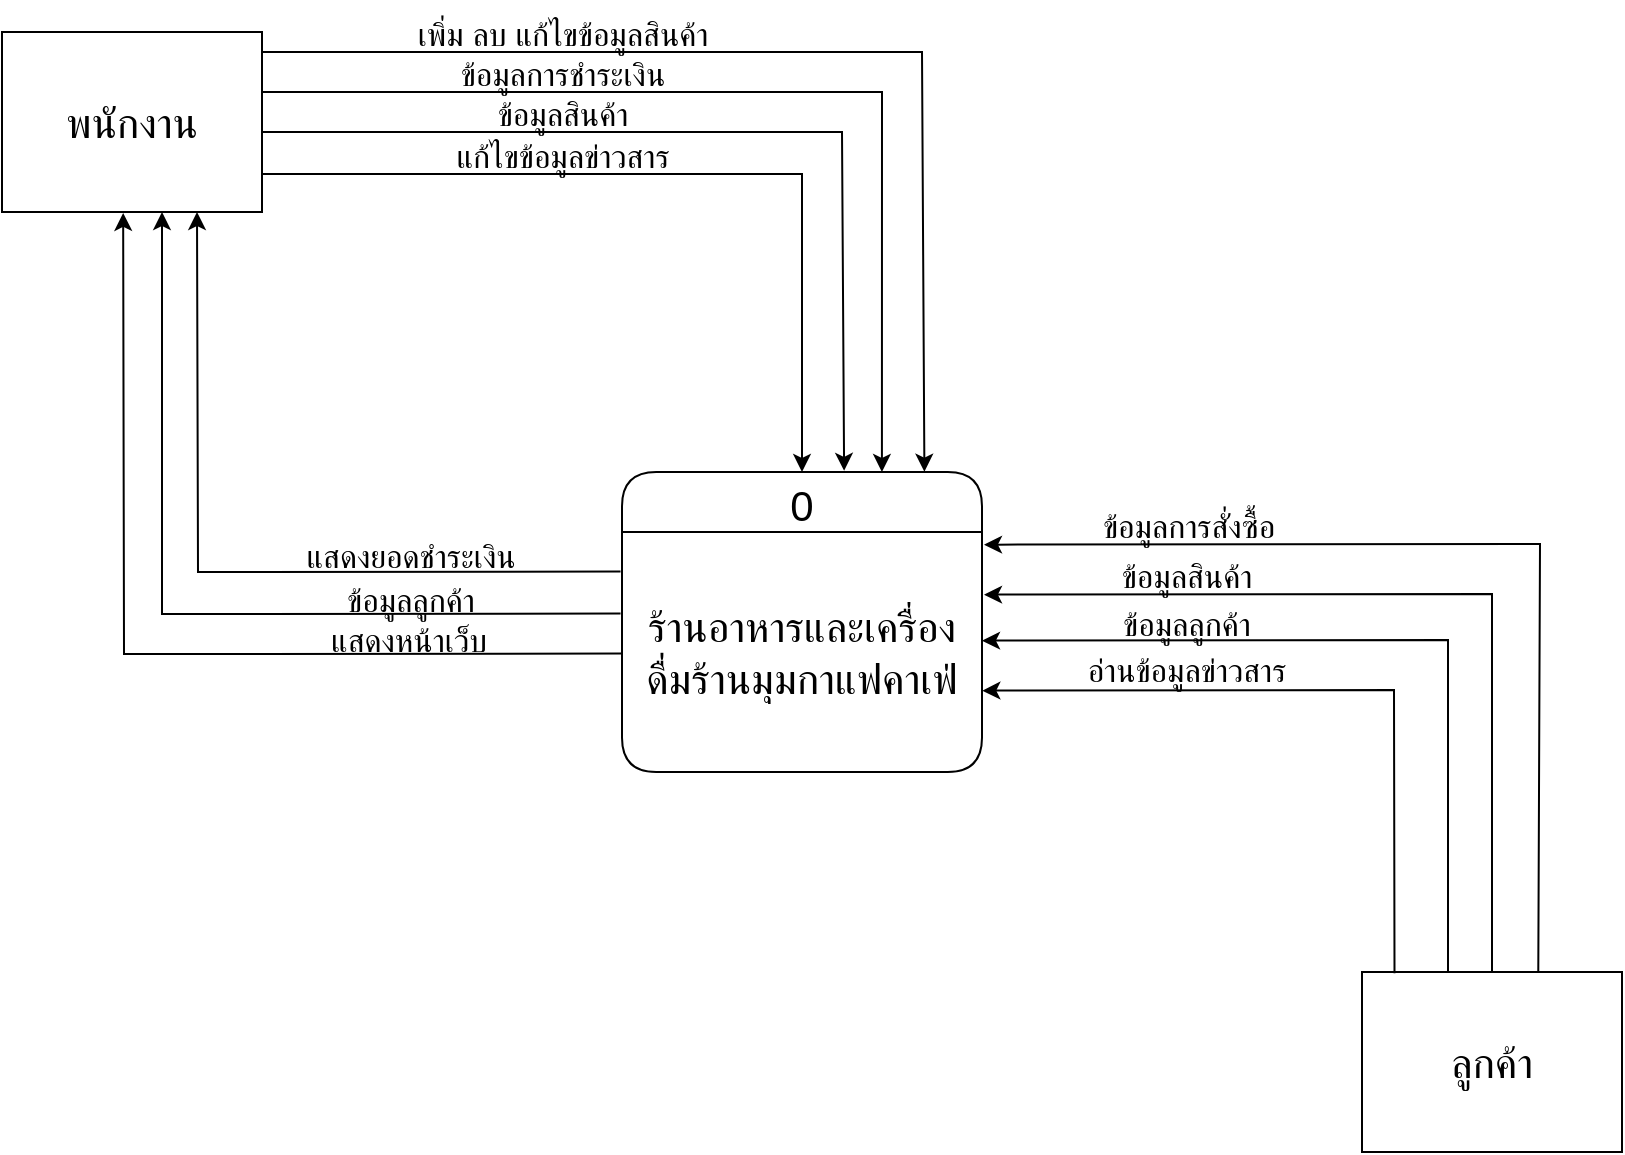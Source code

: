 <mxfile version="15.8.3" type="github">
  <diagram name="Page-1" id="5d7acffa-a066-3a61-03fe-96351882024d">
    <mxGraphModel dx="1128" dy="608" grid="0" gridSize="10" guides="1" tooltips="1" connect="1" arrows="1" fold="1" page="1" pageScale="1" pageWidth="1100" pageHeight="850" background="#ffffff" math="0" shadow="0">
      <root>
        <mxCell id="0" />
        <mxCell id="1" parent="0" />
        <mxCell id="lbybOArzGUHNt2XsD-0A-1" value="&lt;font style=&quot;font-size: 21px&quot;&gt;พนักงาน&lt;/font&gt;" style="rounded=0;whiteSpace=wrap;html=1;" vertex="1" parent="1">
          <mxGeometry x="150" y="130" width="130" height="90" as="geometry" />
        </mxCell>
        <mxCell id="lbybOArzGUHNt2XsD-0A-2" value="0" style="swimlane;fontStyle=0;childLayout=stackLayout;horizontal=1;startSize=30;horizontalStack=0;resizeParent=1;resizeParentMax=0;resizeLast=0;collapsible=1;marginBottom=0;fontSize=21;rounded=1;arcSize=19;" vertex="1" parent="1">
          <mxGeometry x="460" y="350" width="180" height="150" as="geometry">
            <mxRectangle x="460" y="350" width="40" height="30" as="alternateBounds" />
          </mxGeometry>
        </mxCell>
        <mxCell id="lbybOArzGUHNt2XsD-0A-3" value="ร้านอาหารและเครื่องดื่มร้านมุมกาแฟคาเฟ่" style="text;strokeColor=none;fillColor=none;align=center;verticalAlign=middle;spacingLeft=4;spacingRight=4;overflow=hidden;points=[[0,0.5],[1,0.5]];portConstraint=eastwest;rotatable=0;fontSize=21;whiteSpace=wrap;" vertex="1" parent="lbybOArzGUHNt2XsD-0A-2">
          <mxGeometry y="30" width="180" height="120" as="geometry" />
        </mxCell>
        <mxCell id="lbybOArzGUHNt2XsD-0A-6" value="ลูกค้า" style="rounded=0;whiteSpace=wrap;html=1;fontSize=21;align=center;verticalAlign=middle;" vertex="1" parent="1">
          <mxGeometry x="830" y="600" width="130" height="90" as="geometry" />
        </mxCell>
        <mxCell id="lbybOArzGUHNt2XsD-0A-7" value="" style="endArrow=classic;html=1;rounded=0;fontSize=21;entryX=0.84;entryY=-0.001;entryDx=0;entryDy=0;entryPerimeter=0;" edge="1" parent="1" target="lbybOArzGUHNt2XsD-0A-2">
          <mxGeometry width="50" height="50" relative="1" as="geometry">
            <mxPoint x="280" y="140" as="sourcePoint" />
            <mxPoint x="560" y="141" as="targetPoint" />
            <Array as="points">
              <mxPoint x="610" y="140" />
            </Array>
          </mxGeometry>
        </mxCell>
        <mxCell id="lbybOArzGUHNt2XsD-0A-9" value="&lt;font style=&quot;font-size: 16px&quot;&gt;เพิ่ม ลบ แก้ไขข้อมูลสินค้า&lt;/font&gt;" style="text;html=1;resizable=0;autosize=1;align=center;verticalAlign=middle;points=[];fillColor=none;strokeColor=none;rounded=0;fontSize=21;" vertex="1" parent="1">
          <mxGeometry x="340" y="114" width="180" height="30" as="geometry" />
        </mxCell>
        <mxCell id="lbybOArzGUHNt2XsD-0A-10" value="" style="endArrow=classic;html=1;rounded=0;fontSize=21;entryX=0.722;entryY=0;entryDx=0;entryDy=0;entryPerimeter=0;" edge="1" parent="1" target="lbybOArzGUHNt2XsD-0A-2">
          <mxGeometry width="50" height="50" relative="1" as="geometry">
            <mxPoint x="280" y="160" as="sourcePoint" />
            <mxPoint x="611.2" y="371.65" as="targetPoint" />
            <Array as="points">
              <mxPoint x="590" y="160" />
            </Array>
          </mxGeometry>
        </mxCell>
        <mxCell id="lbybOArzGUHNt2XsD-0A-11" value="&lt;font style=&quot;font-size: 16px&quot;&gt;ข้อมูลการชำระเงิน&lt;/font&gt;" style="text;html=1;resizable=0;autosize=1;align=center;verticalAlign=middle;points=[];fillColor=none;strokeColor=none;rounded=0;fontSize=21;" vertex="1" parent="1">
          <mxGeometry x="365" y="134" width="130" height="30" as="geometry" />
        </mxCell>
        <mxCell id="lbybOArzGUHNt2XsD-0A-12" value="" style="endArrow=classic;html=1;rounded=0;fontSize=21;entryX=0.617;entryY=-0.004;entryDx=0;entryDy=0;entryPerimeter=0;" edge="1" parent="1" target="lbybOArzGUHNt2XsD-0A-2">
          <mxGeometry width="50" height="50" relative="1" as="geometry">
            <mxPoint x="280" y="180" as="sourcePoint" />
            <mxPoint x="589.96" y="370" as="targetPoint" />
            <Array as="points">
              <mxPoint x="570" y="180" />
            </Array>
          </mxGeometry>
        </mxCell>
        <mxCell id="lbybOArzGUHNt2XsD-0A-13" value="&lt;font style=&quot;font-size: 16px&quot;&gt;ข้อมูลสินค้า&lt;/font&gt;" style="text;html=1;resizable=0;autosize=1;align=center;verticalAlign=middle;points=[];fillColor=none;strokeColor=none;rounded=0;fontSize=21;" vertex="1" parent="1">
          <mxGeometry x="385" y="154" width="90" height="30" as="geometry" />
        </mxCell>
        <mxCell id="lbybOArzGUHNt2XsD-0A-14" value="" style="endArrow=classic;html=1;rounded=0;fontSize=16;entryX=0.75;entryY=1;entryDx=0;entryDy=0;exitX=-0.004;exitY=0.165;exitDx=0;exitDy=0;exitPerimeter=0;" edge="1" parent="1" source="lbybOArzGUHNt2XsD-0A-3" target="lbybOArzGUHNt2XsD-0A-1">
          <mxGeometry width="50" height="50" relative="1" as="geometry">
            <mxPoint x="248" y="400" as="sourcePoint" />
            <mxPoint x="480" y="390" as="targetPoint" />
            <Array as="points">
              <mxPoint x="248" y="400" />
            </Array>
          </mxGeometry>
        </mxCell>
        <mxCell id="lbybOArzGUHNt2XsD-0A-15" value="&lt;font style=&quot;font-size: 16px&quot;&gt;แสดงยอดชำระเงิน&lt;/font&gt;" style="text;html=1;resizable=0;autosize=1;align=center;verticalAlign=middle;points=[];fillColor=none;strokeColor=none;rounded=0;fontSize=21;" vertex="1" parent="1">
          <mxGeometry x="284" y="375" width="140" height="30" as="geometry" />
        </mxCell>
        <mxCell id="lbybOArzGUHNt2XsD-0A-16" value="" style="endArrow=classic;html=1;rounded=0;fontSize=21;" edge="1" parent="1" target="lbybOArzGUHNt2XsD-0A-2">
          <mxGeometry width="50" height="50" relative="1" as="geometry">
            <mxPoint x="280" y="201" as="sourcePoint" />
            <mxPoint x="571.06" y="370.4" as="targetPoint" />
            <Array as="points">
              <mxPoint x="550" y="201" />
            </Array>
          </mxGeometry>
        </mxCell>
        <mxCell id="lbybOArzGUHNt2XsD-0A-17" value="&lt;font style=&quot;font-size: 16px&quot;&gt;แก้ไขข้อมูลข่าวสาร&lt;/font&gt;" style="text;html=1;resizable=0;autosize=1;align=center;verticalAlign=middle;points=[];fillColor=none;strokeColor=none;rounded=0;fontSize=21;" vertex="1" parent="1">
          <mxGeometry x="360" y="175" width="140" height="30" as="geometry" />
        </mxCell>
        <mxCell id="lbybOArzGUHNt2XsD-0A-18" value="" style="endArrow=classic;html=1;rounded=0;fontSize=16;exitX=-0.004;exitY=0.165;exitDx=0;exitDy=0;exitPerimeter=0;" edge="1" parent="1">
          <mxGeometry width="50" height="50" relative="1" as="geometry">
            <mxPoint x="459.28" y="420.8" as="sourcePoint" />
            <mxPoint x="230" y="220" as="targetPoint" />
            <Array as="points">
              <mxPoint x="230" y="421" />
            </Array>
          </mxGeometry>
        </mxCell>
        <mxCell id="lbybOArzGUHNt2XsD-0A-19" value="&lt;font style=&quot;font-size: 16px&quot;&gt;ข้อมูลลูกค้า&lt;/font&gt;" style="text;html=1;resizable=0;autosize=1;align=center;verticalAlign=middle;points=[];fillColor=none;strokeColor=none;rounded=0;fontSize=21;" vertex="1" parent="1">
          <mxGeometry x="311" y="396" width="86" height="31" as="geometry" />
        </mxCell>
        <mxCell id="lbybOArzGUHNt2XsD-0A-20" value="" style="endArrow=classic;html=1;rounded=0;fontSize=16;entryX=0.466;entryY=1.005;entryDx=0;entryDy=0;exitX=-0.004;exitY=0.165;exitDx=0;exitDy=0;exitPerimeter=0;entryPerimeter=0;" edge="1" parent="1" target="lbybOArzGUHNt2XsD-0A-1">
          <mxGeometry width="50" height="50" relative="1" as="geometry">
            <mxPoint x="460.28" y="440.8" as="sourcePoint" />
            <mxPoint x="230.95" y="240.81" as="targetPoint" />
            <Array as="points">
              <mxPoint x="211" y="441" />
            </Array>
          </mxGeometry>
        </mxCell>
        <mxCell id="lbybOArzGUHNt2XsD-0A-21" value="&lt;font style=&quot;font-size: 16px&quot;&gt;แสดงหน้าเว็บ&lt;/font&gt;" style="text;html=1;resizable=0;autosize=1;align=center;verticalAlign=middle;points=[];fillColor=none;strokeColor=none;rounded=0;fontSize=21;" vertex="1" parent="1">
          <mxGeometry x="303" y="417" width="100" height="30" as="geometry" />
        </mxCell>
        <mxCell id="lbybOArzGUHNt2XsD-0A-22" value="" style="endArrow=classic;html=1;rounded=0;fontSize=16;exitX=0.125;exitY=0.007;exitDx=0;exitDy=0;exitPerimeter=0;entryX=1.001;entryY=0.661;entryDx=0;entryDy=0;entryPerimeter=0;" edge="1" parent="1" source="lbybOArzGUHNt2XsD-0A-6" target="lbybOArzGUHNt2XsD-0A-3">
          <mxGeometry width="50" height="50" relative="1" as="geometry">
            <mxPoint x="852" y="407" as="sourcePoint" />
            <mxPoint x="641" y="407" as="targetPoint" />
            <Array as="points">
              <mxPoint x="846" y="459" />
            </Array>
          </mxGeometry>
        </mxCell>
        <mxCell id="lbybOArzGUHNt2XsD-0A-23" value="&lt;font style=&quot;font-size: 16px&quot;&gt;อ่านข้อมูลข่าวสาร&lt;/font&gt;" style="text;html=1;resizable=0;autosize=1;align=center;verticalAlign=middle;points=[];fillColor=none;strokeColor=none;rounded=0;fontSize=21;" vertex="1" parent="1">
          <mxGeometry x="679" y="431" width="126" height="31" as="geometry" />
        </mxCell>
        <mxCell id="lbybOArzGUHNt2XsD-0A-24" value="" style="endArrow=classic;html=1;rounded=0;fontSize=16;entryX=1.001;entryY=0.661;entryDx=0;entryDy=0;entryPerimeter=0;" edge="1" parent="1">
          <mxGeometry width="50" height="50" relative="1" as="geometry">
            <mxPoint x="873" y="600" as="sourcePoint" />
            <mxPoint x="640.0" y="434.32" as="targetPoint" />
            <Array as="points">
              <mxPoint x="873" y="434" />
            </Array>
          </mxGeometry>
        </mxCell>
        <mxCell id="lbybOArzGUHNt2XsD-0A-25" value="&lt;font style=&quot;font-size: 16px&quot;&gt;ข้อมูลลูกค้า&lt;/font&gt;" style="text;html=1;resizable=0;autosize=1;align=center;verticalAlign=middle;points=[];fillColor=none;strokeColor=none;rounded=0;fontSize=21;" vertex="1" parent="1">
          <mxGeometry x="699" y="408" width="86" height="31" as="geometry" />
        </mxCell>
        <mxCell id="lbybOArzGUHNt2XsD-0A-26" value="" style="endArrow=classic;html=1;rounded=0;fontSize=16;entryX=1.001;entryY=0.661;entryDx=0;entryDy=0;entryPerimeter=0;exitX=0.5;exitY=0;exitDx=0;exitDy=0;" edge="1" parent="1" source="lbybOArzGUHNt2XsD-0A-6">
          <mxGeometry width="50" height="50" relative="1" as="geometry">
            <mxPoint x="895" y="598" as="sourcePoint" />
            <mxPoint x="641" y="411.32" as="targetPoint" />
            <Array as="points">
              <mxPoint x="895" y="411" />
            </Array>
          </mxGeometry>
        </mxCell>
        <mxCell id="lbybOArzGUHNt2XsD-0A-27" value="&lt;font style=&quot;font-size: 16px&quot;&gt;ข้อมูลสินค้า&lt;/font&gt;" style="text;html=1;resizable=0;autosize=1;align=center;verticalAlign=middle;points=[];fillColor=none;strokeColor=none;rounded=0;fontSize=21;" vertex="1" parent="1">
          <mxGeometry x="699" y="384" width="86" height="31" as="geometry" />
        </mxCell>
        <mxCell id="lbybOArzGUHNt2XsD-0A-28" value="" style="endArrow=classic;html=1;rounded=0;fontSize=16;entryX=1.001;entryY=0.661;entryDx=0;entryDy=0;entryPerimeter=0;exitX=0.678;exitY=0;exitDx=0;exitDy=0;exitPerimeter=0;" edge="1" parent="1" source="lbybOArzGUHNt2XsD-0A-6">
          <mxGeometry width="50" height="50" relative="1" as="geometry">
            <mxPoint x="895" y="575" as="sourcePoint" />
            <mxPoint x="641" y="386.32" as="targetPoint" />
            <Array as="points">
              <mxPoint x="919" y="386" />
            </Array>
          </mxGeometry>
        </mxCell>
        <mxCell id="lbybOArzGUHNt2XsD-0A-29" value="&lt;font style=&quot;font-size: 16px&quot;&gt;ข้อมูลการสั่งซื้อ&lt;/font&gt;" style="text;html=1;resizable=0;autosize=1;align=center;verticalAlign=middle;points=[];fillColor=none;strokeColor=none;rounded=0;fontSize=21;" vertex="1" parent="1">
          <mxGeometry x="687" y="359" width="111" height="31" as="geometry" />
        </mxCell>
      </root>
    </mxGraphModel>
  </diagram>
</mxfile>
